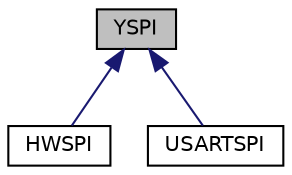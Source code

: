 digraph "YSPI"
{
  edge [fontname="Helvetica",fontsize="10",labelfontname="Helvetica",labelfontsize="10"];
  node [fontname="Helvetica",fontsize="10",shape=record];
  Node1 [label="YSPI",height=0.2,width=0.4,color="black", fillcolor="grey75", style="filled", fontcolor="black"];
  Node1 -> Node2 [dir="back",color="midnightblue",fontsize="10",style="solid",fontname="Helvetica"];
  Node2 [label="HWSPI",height=0.2,width=0.4,color="black", fillcolor="white", style="filled",URL="$class_h_w_s_p_i.html"];
  Node1 -> Node3 [dir="back",color="midnightblue",fontsize="10",style="solid",fontname="Helvetica"];
  Node3 [label="USARTSPI",height=0.2,width=0.4,color="black", fillcolor="white", style="filled",URL="$class_u_s_a_r_t_s_p_i.html"];
}
